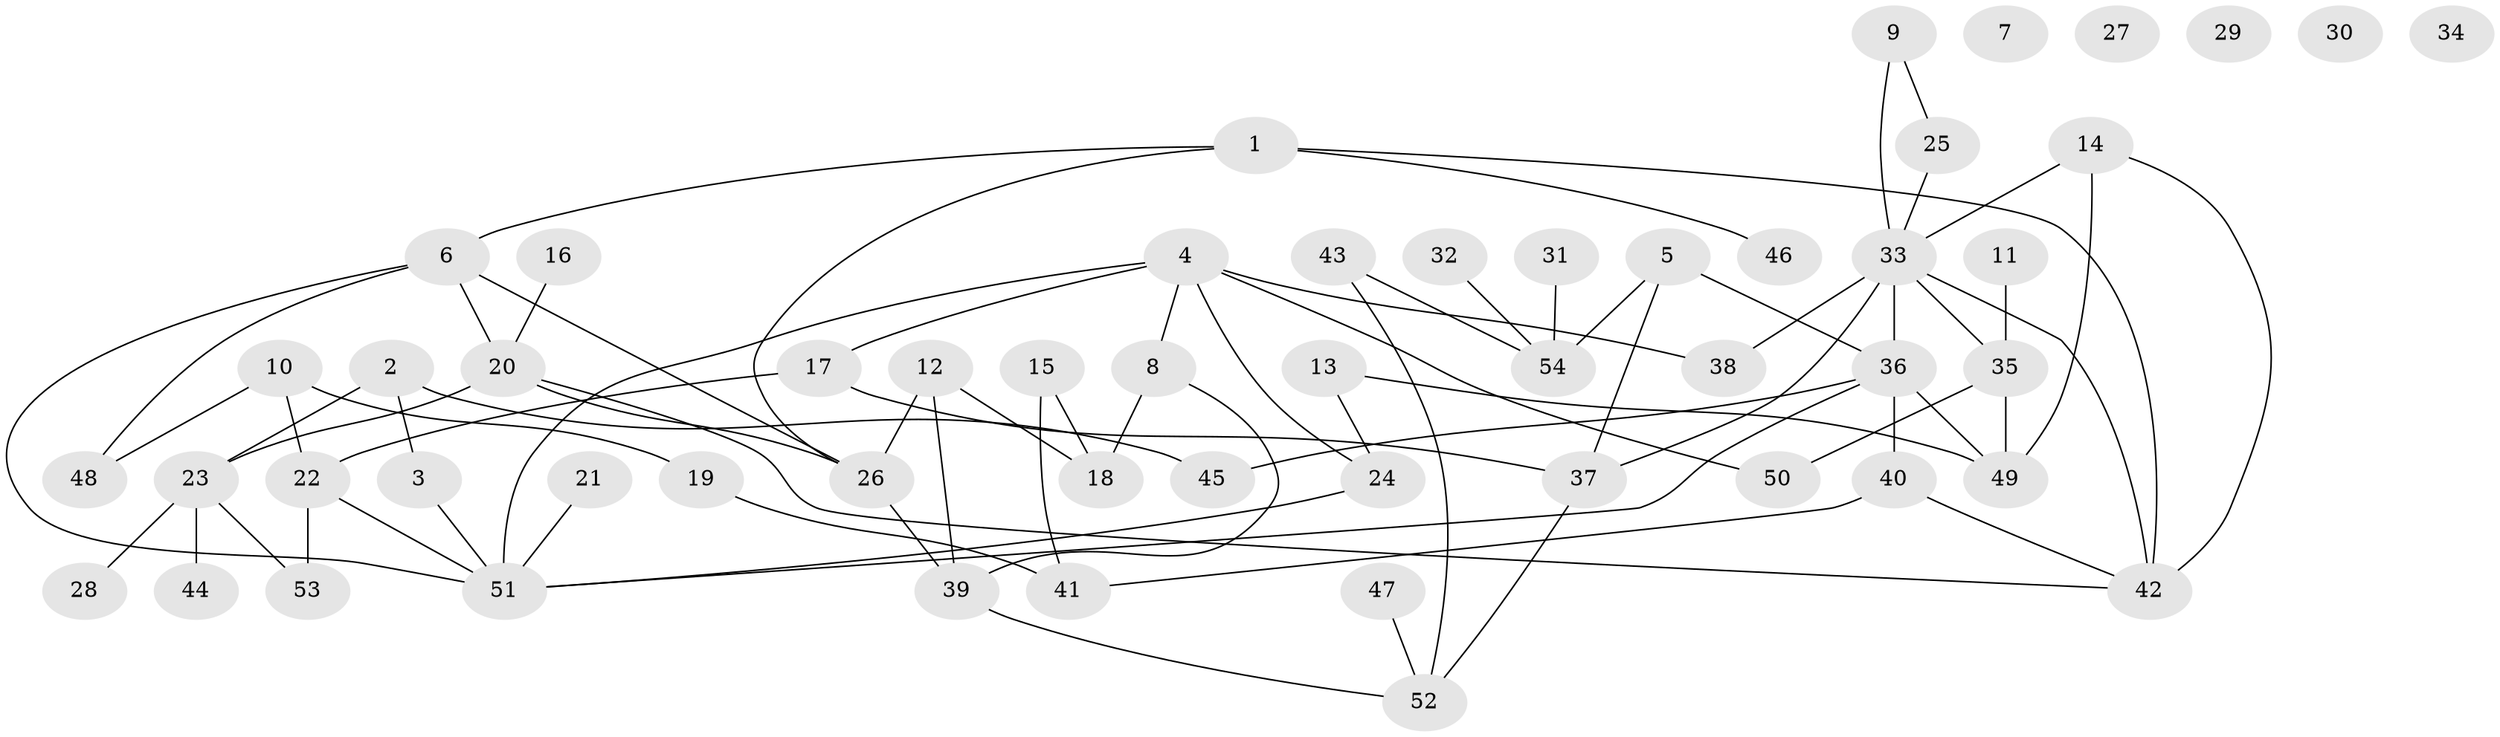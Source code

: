 // coarse degree distribution, {3: 0.22727272727272727, 5: 0.13636363636363635, 6: 0.13636363636363635, 4: 0.13636363636363635, 2: 0.18181818181818182, 1: 0.09090909090909091, 7: 0.09090909090909091}
// Generated by graph-tools (version 1.1) at 2025/48/03/06/25 01:48:57]
// undirected, 54 vertices, 75 edges
graph export_dot {
graph [start="1"]
  node [color=gray90,style=filled];
  1;
  2;
  3;
  4;
  5;
  6;
  7;
  8;
  9;
  10;
  11;
  12;
  13;
  14;
  15;
  16;
  17;
  18;
  19;
  20;
  21;
  22;
  23;
  24;
  25;
  26;
  27;
  28;
  29;
  30;
  31;
  32;
  33;
  34;
  35;
  36;
  37;
  38;
  39;
  40;
  41;
  42;
  43;
  44;
  45;
  46;
  47;
  48;
  49;
  50;
  51;
  52;
  53;
  54;
  1 -- 6;
  1 -- 26;
  1 -- 42;
  1 -- 46;
  2 -- 3;
  2 -- 23;
  2 -- 45;
  3 -- 51;
  4 -- 8;
  4 -- 17;
  4 -- 24;
  4 -- 38;
  4 -- 50;
  4 -- 51;
  5 -- 36;
  5 -- 37;
  5 -- 54;
  6 -- 20;
  6 -- 26;
  6 -- 48;
  6 -- 51;
  8 -- 18;
  8 -- 39;
  9 -- 25;
  9 -- 33;
  10 -- 19;
  10 -- 22;
  10 -- 48;
  11 -- 35;
  12 -- 18;
  12 -- 26;
  12 -- 39;
  13 -- 24;
  13 -- 49;
  14 -- 33;
  14 -- 42;
  14 -- 49;
  15 -- 18;
  15 -- 41;
  16 -- 20;
  17 -- 22;
  17 -- 37;
  19 -- 41;
  20 -- 23;
  20 -- 26;
  20 -- 42;
  21 -- 51;
  22 -- 51;
  22 -- 53;
  23 -- 28;
  23 -- 44;
  23 -- 53;
  24 -- 51;
  25 -- 33;
  26 -- 39;
  31 -- 54;
  32 -- 54;
  33 -- 35;
  33 -- 36;
  33 -- 37;
  33 -- 38;
  33 -- 42;
  35 -- 49;
  35 -- 50;
  36 -- 40;
  36 -- 45;
  36 -- 49;
  36 -- 51;
  37 -- 52;
  39 -- 52;
  40 -- 41;
  40 -- 42;
  43 -- 52;
  43 -- 54;
  47 -- 52;
}
